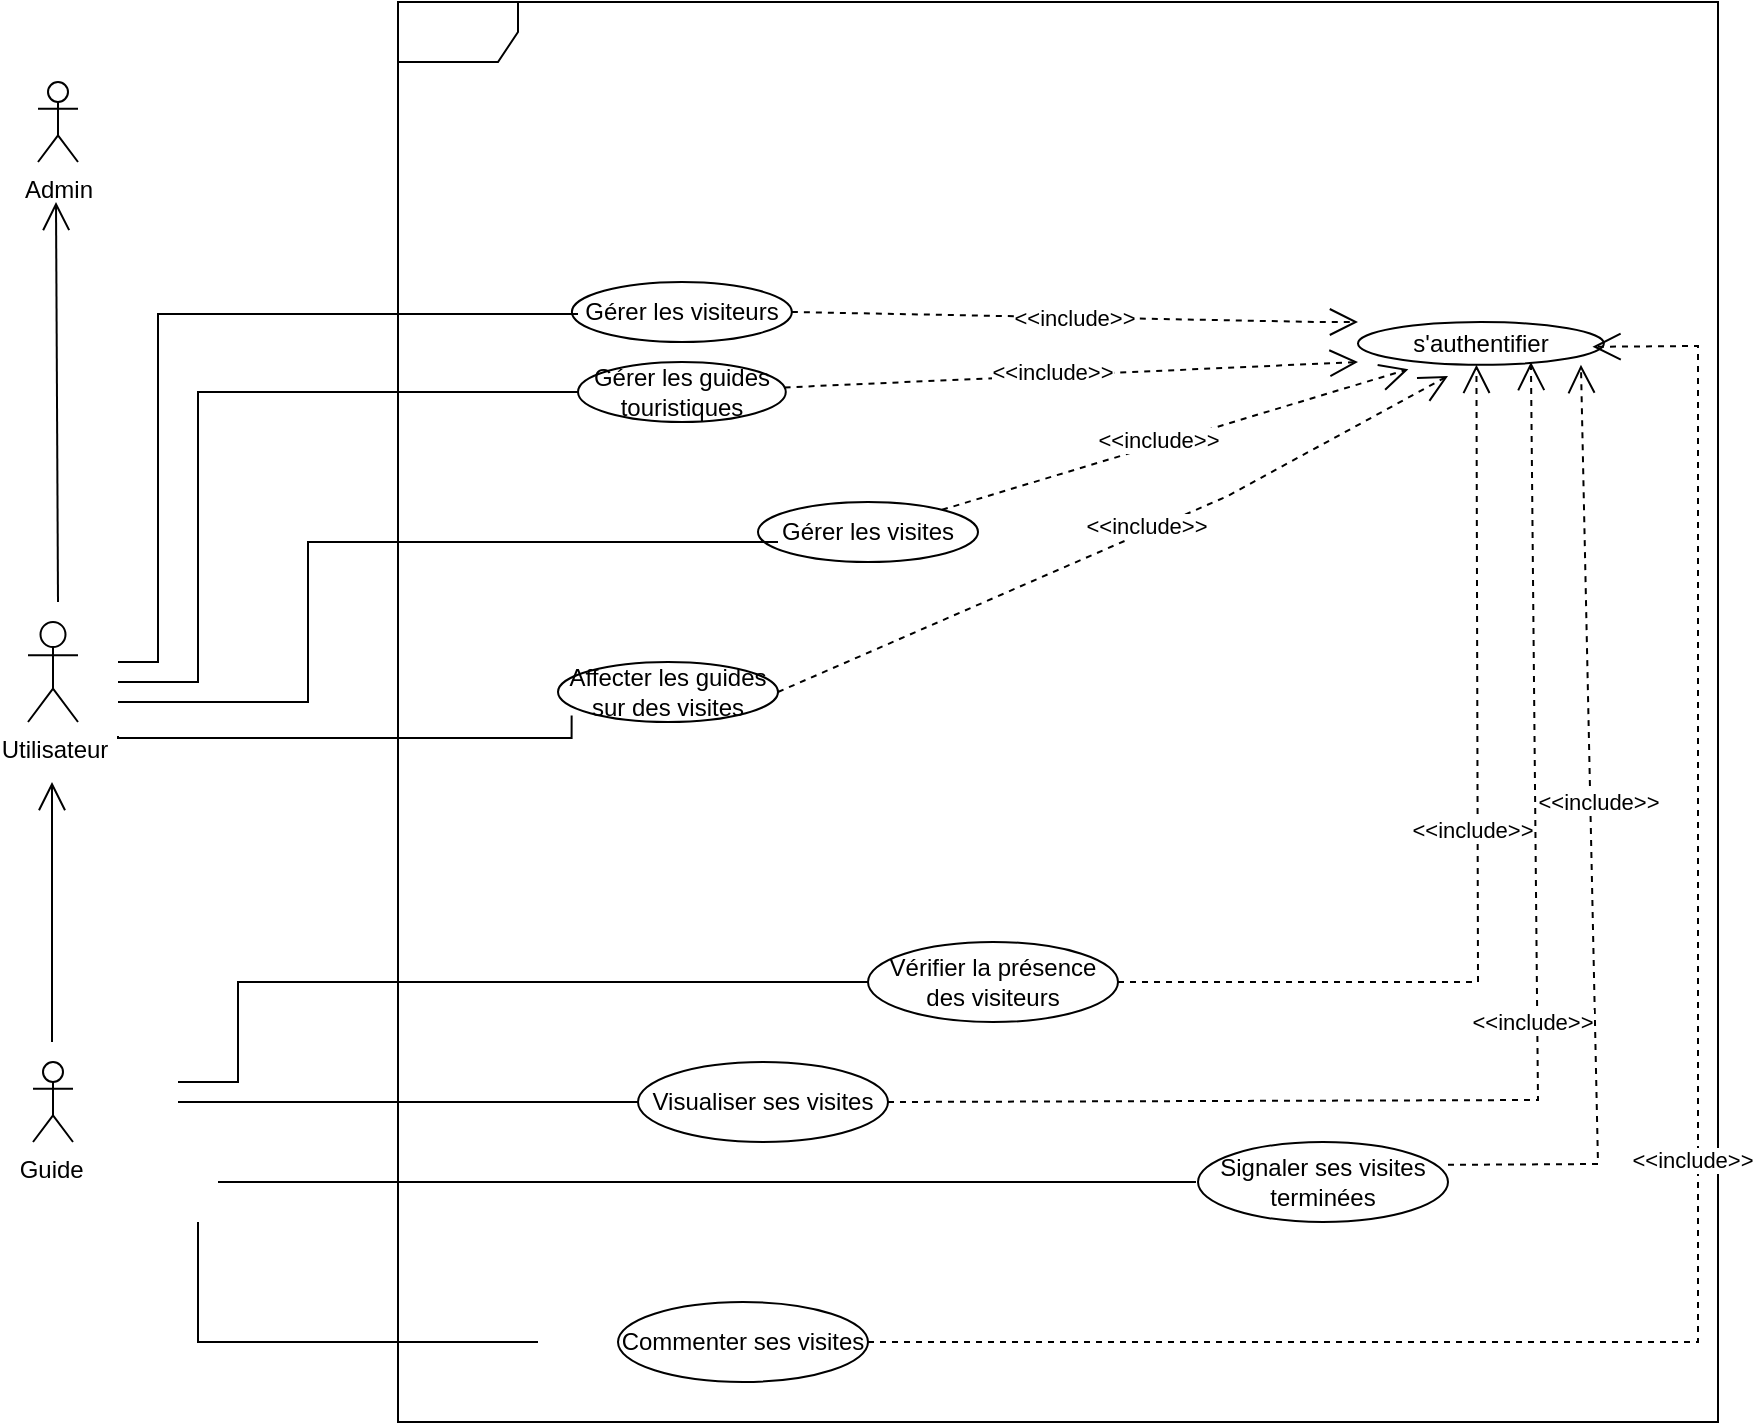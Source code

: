 <mxfile version="25.0.3">
  <diagram name="Page-1" id="fKqHlCcNLibAjqXjBZtE">
    <mxGraphModel dx="1042" dy="565" grid="1" gridSize="10" guides="1" tooltips="1" connect="1" arrows="1" fold="1" page="1" pageScale="1" pageWidth="1169" pageHeight="827" math="0" shadow="0">
      <root>
        <mxCell id="0" />
        <mxCell id="1" parent="0" />
        <mxCell id="eGAwzCGtEEyjMhIcRM5q-1" value="Admin" style="shape=umlActor;verticalLabelPosition=bottom;verticalAlign=top;html=1;" vertex="1" parent="1">
          <mxGeometry x="40" y="90" width="20" height="40" as="geometry" />
        </mxCell>
        <mxCell id="eGAwzCGtEEyjMhIcRM5q-2" value="Guide&amp;nbsp;" style="shape=umlActor;verticalLabelPosition=bottom;verticalAlign=top;html=1;" vertex="1" parent="1">
          <mxGeometry x="37.5" y="580" width="20" height="40" as="geometry" />
        </mxCell>
        <mxCell id="eGAwzCGtEEyjMhIcRM5q-3" value="&amp;nbsp;" style="shape=umlFrame;whiteSpace=wrap;html=1;pointerEvents=0;" vertex="1" parent="1">
          <mxGeometry x="220" y="50" width="660" height="710" as="geometry" />
        </mxCell>
        <mxCell id="eGAwzCGtEEyjMhIcRM5q-7" value="Gérer les visiteurs" style="ellipse;whiteSpace=wrap;html=1;" vertex="1" parent="1">
          <mxGeometry x="306.94" y="190" width="110" height="30" as="geometry" />
        </mxCell>
        <mxCell id="eGAwzCGtEEyjMhIcRM5q-8" value="s&#39;authentifier" style="ellipse;whiteSpace=wrap;html=1;" vertex="1" parent="1">
          <mxGeometry x="699.999" y="210.001" width="122.941" height="21.429" as="geometry" />
        </mxCell>
        <mxCell id="eGAwzCGtEEyjMhIcRM5q-9" value="&amp;lt;&amp;lt;include&amp;gt;&amp;gt;" style="endArrow=open;endSize=12;dashed=1;html=1;rounded=0;exitX=1;exitY=0.5;exitDx=0;exitDy=0;" edge="1" parent="1" source="eGAwzCGtEEyjMhIcRM5q-7">
          <mxGeometry width="160" relative="1" as="geometry">
            <mxPoint x="450" y="130" as="sourcePoint" />
            <mxPoint x="700" y="210" as="targetPoint" />
            <Array as="points">
              <mxPoint x="680" y="210" />
            </Array>
          </mxGeometry>
        </mxCell>
        <mxCell id="eGAwzCGtEEyjMhIcRM5q-21" value="Utilisateur" style="shape=umlActor;verticalLabelPosition=bottom;verticalAlign=top;html=1;" vertex="1" parent="1">
          <mxGeometry x="35" y="360" width="25" height="50" as="geometry" />
        </mxCell>
        <mxCell id="eGAwzCGtEEyjMhIcRM5q-19" value="Gérer les visites" style="ellipse;whiteSpace=wrap;html=1;" vertex="1" parent="1">
          <mxGeometry x="400" y="300" width="110" height="30" as="geometry" />
        </mxCell>
        <mxCell id="eGAwzCGtEEyjMhIcRM5q-20" value="&amp;lt;&amp;lt;include&amp;gt;&amp;gt;" style="endArrow=open;endSize=12;dashed=1;html=1;rounded=0;entryX=0.205;entryY=1.101;entryDx=0;entryDy=0;entryPerimeter=0;" edge="1" source="eGAwzCGtEEyjMhIcRM5q-19" parent="1" target="eGAwzCGtEEyjMhIcRM5q-8">
          <mxGeometry x="-0.066" y="2" width="160" relative="1" as="geometry">
            <mxPoint x="400" y="520.01" as="sourcePoint" />
            <mxPoint x="690" y="470" as="targetPoint" />
            <Array as="points" />
            <mxPoint as="offset" />
          </mxGeometry>
        </mxCell>
        <mxCell id="eGAwzCGtEEyjMhIcRM5q-23" value="" style="group" vertex="1" connectable="0" parent="1">
          <mxGeometry x="360" y="180" width="340" height="50" as="geometry" />
        </mxCell>
        <mxCell id="eGAwzCGtEEyjMhIcRM5q-18" value="&amp;lt;&amp;lt;include&amp;gt;&amp;gt;" style="endArrow=open;endSize=12;dashed=1;html=1;rounded=0;" edge="1" parent="eGAwzCGtEEyjMhIcRM5q-23" source="eGAwzCGtEEyjMhIcRM5q-17">
          <mxGeometry x="-0.066" y="2" width="160" relative="1" as="geometry">
            <mxPoint x="66.111" y="100.01" as="sourcePoint" />
            <mxPoint x="340" y="50" as="targetPoint" />
            <Array as="points" />
            <mxPoint as="offset" />
          </mxGeometry>
        </mxCell>
        <mxCell id="eGAwzCGtEEyjMhIcRM5q-24" value="Affecter les guides sur des visites" style="ellipse;whiteSpace=wrap;html=1;" vertex="1" parent="1">
          <mxGeometry x="300" y="380" width="110" height="30" as="geometry" />
        </mxCell>
        <mxCell id="eGAwzCGtEEyjMhIcRM5q-25" value="&amp;lt;&amp;lt;include&amp;gt;&amp;gt;" style="endArrow=open;endSize=12;dashed=1;html=1;rounded=0;exitX=1;exitY=0.5;exitDx=0;exitDy=0;" edge="1" source="eGAwzCGtEEyjMhIcRM5q-24" parent="1">
          <mxGeometry x="0.089" y="3" width="160" relative="1" as="geometry">
            <mxPoint x="403.301" y="380.002" as="sourcePoint" />
            <mxPoint x="745" y="236.94" as="targetPoint" />
            <Array as="points">
              <mxPoint x="635" y="296.94" />
            </Array>
            <mxPoint as="offset" />
          </mxGeometry>
        </mxCell>
        <mxCell id="eGAwzCGtEEyjMhIcRM5q-26" value="" style="endArrow=none;html=1;edgeStyle=orthogonalEdgeStyle;rounded=0;entryX=0.062;entryY=0.893;entryDx=0;entryDy=0;entryPerimeter=0;" edge="1" parent="1" target="eGAwzCGtEEyjMhIcRM5q-24">
          <mxGeometry relative="1" as="geometry">
            <mxPoint x="80" y="417" as="sourcePoint" />
            <mxPoint x="330.03" y="410.0" as="targetPoint" />
            <Array as="points">
              <mxPoint x="80" y="418" />
              <mxPoint x="307" y="418" />
            </Array>
          </mxGeometry>
        </mxCell>
        <mxCell id="eGAwzCGtEEyjMhIcRM5q-31" value="" style="endArrow=none;html=1;edgeStyle=orthogonalEdgeStyle;rounded=0;" edge="1" parent="1">
          <mxGeometry relative="1" as="geometry">
            <mxPoint x="80" y="380" as="sourcePoint" />
            <mxPoint x="310" y="206" as="targetPoint" />
            <Array as="points">
              <mxPoint x="100" y="380" />
              <mxPoint x="100" y="206" />
            </Array>
          </mxGeometry>
        </mxCell>
        <mxCell id="eGAwzCGtEEyjMhIcRM5q-32" value="" style="endArrow=none;html=1;edgeStyle=orthogonalEdgeStyle;rounded=0;entryX=0;entryY=0.5;entryDx=0;entryDy=0;" edge="1" parent="1" target="eGAwzCGtEEyjMhIcRM5q-17">
          <mxGeometry relative="1" as="geometry">
            <mxPoint x="80" y="390" as="sourcePoint" />
            <mxPoint x="355.5" y="200" as="targetPoint" />
            <Array as="points">
              <mxPoint x="120" y="390" />
              <mxPoint x="120" y="245" />
            </Array>
          </mxGeometry>
        </mxCell>
        <mxCell id="eGAwzCGtEEyjMhIcRM5q-33" value="" style="endArrow=none;html=1;edgeStyle=orthogonalEdgeStyle;rounded=0;entryX=0.073;entryY=0.867;entryDx=0;entryDy=0;entryPerimeter=0;" edge="1" parent="1">
          <mxGeometry relative="1" as="geometry">
            <mxPoint x="80" y="400" as="sourcePoint" />
            <mxPoint x="410" y="320" as="targetPoint" />
            <Array as="points">
              <mxPoint x="118" y="400" />
              <mxPoint x="175" y="400" />
              <mxPoint x="175" y="320" />
            </Array>
          </mxGeometry>
        </mxCell>
        <mxCell id="eGAwzCGtEEyjMhIcRM5q-34" value="Visualiser ses visites" style="ellipse;whiteSpace=wrap;html=1;" vertex="1" parent="1">
          <mxGeometry x="340" y="580" width="125" height="40" as="geometry" />
        </mxCell>
        <mxCell id="eGAwzCGtEEyjMhIcRM5q-35" value="Vérifier la présence des visiteurs" style="ellipse;whiteSpace=wrap;html=1;" vertex="1" parent="1">
          <mxGeometry x="455" y="520" width="125" height="40" as="geometry" />
        </mxCell>
        <mxCell id="eGAwzCGtEEyjMhIcRM5q-36" value="Commenter ses visites" style="ellipse;whiteSpace=wrap;html=1;" vertex="1" parent="1">
          <mxGeometry x="330" y="700" width="125" height="40" as="geometry" />
        </mxCell>
        <mxCell id="eGAwzCGtEEyjMhIcRM5q-37" value="Signaler ses visites terminées" style="ellipse;whiteSpace=wrap;html=1;" vertex="1" parent="1">
          <mxGeometry x="620" y="620" width="125" height="40" as="geometry" />
        </mxCell>
        <mxCell id="eGAwzCGtEEyjMhIcRM5q-38" value="" style="endArrow=none;html=1;edgeStyle=orthogonalEdgeStyle;rounded=0;entryX=0;entryY=0.5;entryDx=0;entryDy=0;" edge="1" parent="1" target="eGAwzCGtEEyjMhIcRM5q-35">
          <mxGeometry relative="1" as="geometry">
            <mxPoint x="110" y="590" as="sourcePoint" />
            <mxPoint x="470" y="490" as="targetPoint" />
            <Array as="points">
              <mxPoint x="140" y="590" />
              <mxPoint x="140" y="540" />
            </Array>
          </mxGeometry>
        </mxCell>
        <mxCell id="eGAwzCGtEEyjMhIcRM5q-39" value="" style="endArrow=none;html=1;edgeStyle=orthogonalEdgeStyle;rounded=0;" edge="1" parent="1" target="eGAwzCGtEEyjMhIcRM5q-34">
          <mxGeometry relative="1" as="geometry">
            <mxPoint x="110" y="600" as="sourcePoint" />
            <mxPoint x="260" y="570" as="targetPoint" />
            <Array as="points">
              <mxPoint x="240" y="600" />
              <mxPoint x="240" y="600" />
            </Array>
          </mxGeometry>
        </mxCell>
        <mxCell id="eGAwzCGtEEyjMhIcRM5q-40" value="" style="endArrow=none;html=1;edgeStyle=orthogonalEdgeStyle;rounded=0;" edge="1" parent="1">
          <mxGeometry relative="1" as="geometry">
            <mxPoint x="130" y="640" as="sourcePoint" />
            <mxPoint x="580" y="640" as="targetPoint" />
            <Array as="points">
              <mxPoint x="619" y="639.5" />
            </Array>
          </mxGeometry>
        </mxCell>
        <mxCell id="eGAwzCGtEEyjMhIcRM5q-41" value="" style="endArrow=none;html=1;edgeStyle=orthogonalEdgeStyle;rounded=0;" edge="1" parent="1">
          <mxGeometry relative="1" as="geometry">
            <mxPoint x="120" y="660" as="sourcePoint" />
            <mxPoint x="290" y="720" as="targetPoint" />
            <Array as="points">
              <mxPoint x="120" y="720" />
            </Array>
          </mxGeometry>
        </mxCell>
        <mxCell id="eGAwzCGtEEyjMhIcRM5q-42" value="&amp;lt;&amp;lt;include&amp;gt;&amp;gt;" style="endArrow=open;endSize=12;dashed=1;html=1;rounded=0;exitX=1;exitY=0.5;exitDx=0;exitDy=0;" edge="1" parent="1">
          <mxGeometry x="0.079" y="-4" width="160" relative="1" as="geometry">
            <mxPoint x="745" y="631.43" as="sourcePoint" />
            <mxPoint x="811.47" y="231.43" as="targetPoint" />
            <Array as="points">
              <mxPoint x="820" y="631" />
              <mxPoint x="811.47" y="231.43" />
            </Array>
            <mxPoint as="offset" />
          </mxGeometry>
        </mxCell>
        <mxCell id="eGAwzCGtEEyjMhIcRM5q-43" value="&amp;lt;&amp;lt;include&amp;gt;&amp;gt;" style="endArrow=open;endSize=12;dashed=1;html=1;rounded=0;entryX=0.791;entryY=1.045;entryDx=0;entryDy=0;entryPerimeter=0;exitX=1;exitY=0.5;exitDx=0;exitDy=0;" edge="1" parent="1" source="eGAwzCGtEEyjMhIcRM5q-36">
          <mxGeometry x="0.049" y="3" width="160" relative="1" as="geometry">
            <mxPoint x="479.94" y="713" as="sourcePoint" />
            <mxPoint x="817.245" y="222.394" as="targetPoint" />
            <Array as="points">
              <mxPoint x="870" y="720" />
              <mxPoint x="870" y="222" />
            </Array>
            <mxPoint as="offset" />
          </mxGeometry>
        </mxCell>
        <mxCell id="eGAwzCGtEEyjMhIcRM5q-45" value="&amp;lt;&amp;lt;include&amp;gt;&amp;gt;" style="endArrow=open;endSize=12;dashed=1;html=1;rounded=0;exitX=1;exitY=0.5;exitDx=0;exitDy=0;" edge="1" parent="1" source="eGAwzCGtEEyjMhIcRM5q-34">
          <mxGeometry x="0.049" y="3" width="160" relative="1" as="geometry">
            <mxPoint x="480" y="598.57" as="sourcePoint" />
            <mxPoint x="786.47" y="230" as="targetPoint" />
            <Array as="points">
              <mxPoint x="790" y="599" />
              <mxPoint x="786.47" y="230" />
            </Array>
            <mxPoint as="offset" />
          </mxGeometry>
        </mxCell>
        <mxCell id="eGAwzCGtEEyjMhIcRM5q-46" value="&amp;lt;&amp;lt;include&amp;gt;&amp;gt;" style="endArrow=open;endSize=12;dashed=1;html=1;rounded=0;exitX=1;exitY=0.5;exitDx=0;exitDy=0;" edge="1" parent="1" source="eGAwzCGtEEyjMhIcRM5q-35">
          <mxGeometry x="0.049" y="3" width="160" relative="1" as="geometry">
            <mxPoint x="610" y="480.43" as="sourcePoint" />
            <mxPoint x="759.22" y="231.43" as="targetPoint" />
            <Array as="points">
              <mxPoint x="760" y="540" />
              <mxPoint x="759.22" y="231.43" />
            </Array>
            <mxPoint as="offset" />
          </mxGeometry>
        </mxCell>
        <mxCell id="eGAwzCGtEEyjMhIcRM5q-47" value="" style="endArrow=open;endFill=1;endSize=12;html=1;rounded=0;" edge="1" parent="1">
          <mxGeometry width="160" relative="1" as="geometry">
            <mxPoint x="47" y="570" as="sourcePoint" />
            <mxPoint x="47" y="440" as="targetPoint" />
          </mxGeometry>
        </mxCell>
        <mxCell id="eGAwzCGtEEyjMhIcRM5q-49" value="" style="endArrow=open;endFill=1;endSize=12;html=1;rounded=0;" edge="1" parent="1">
          <mxGeometry width="160" relative="1" as="geometry">
            <mxPoint x="50" y="350" as="sourcePoint" />
            <mxPoint x="49" y="150" as="targetPoint" />
          </mxGeometry>
        </mxCell>
        <mxCell id="eGAwzCGtEEyjMhIcRM5q-17" value="Gérer les guides touristiques" style="ellipse;whiteSpace=wrap;html=1;" vertex="1" parent="1">
          <mxGeometry x="310" y="230" width="103.889" height="30" as="geometry" />
        </mxCell>
      </root>
    </mxGraphModel>
  </diagram>
</mxfile>
